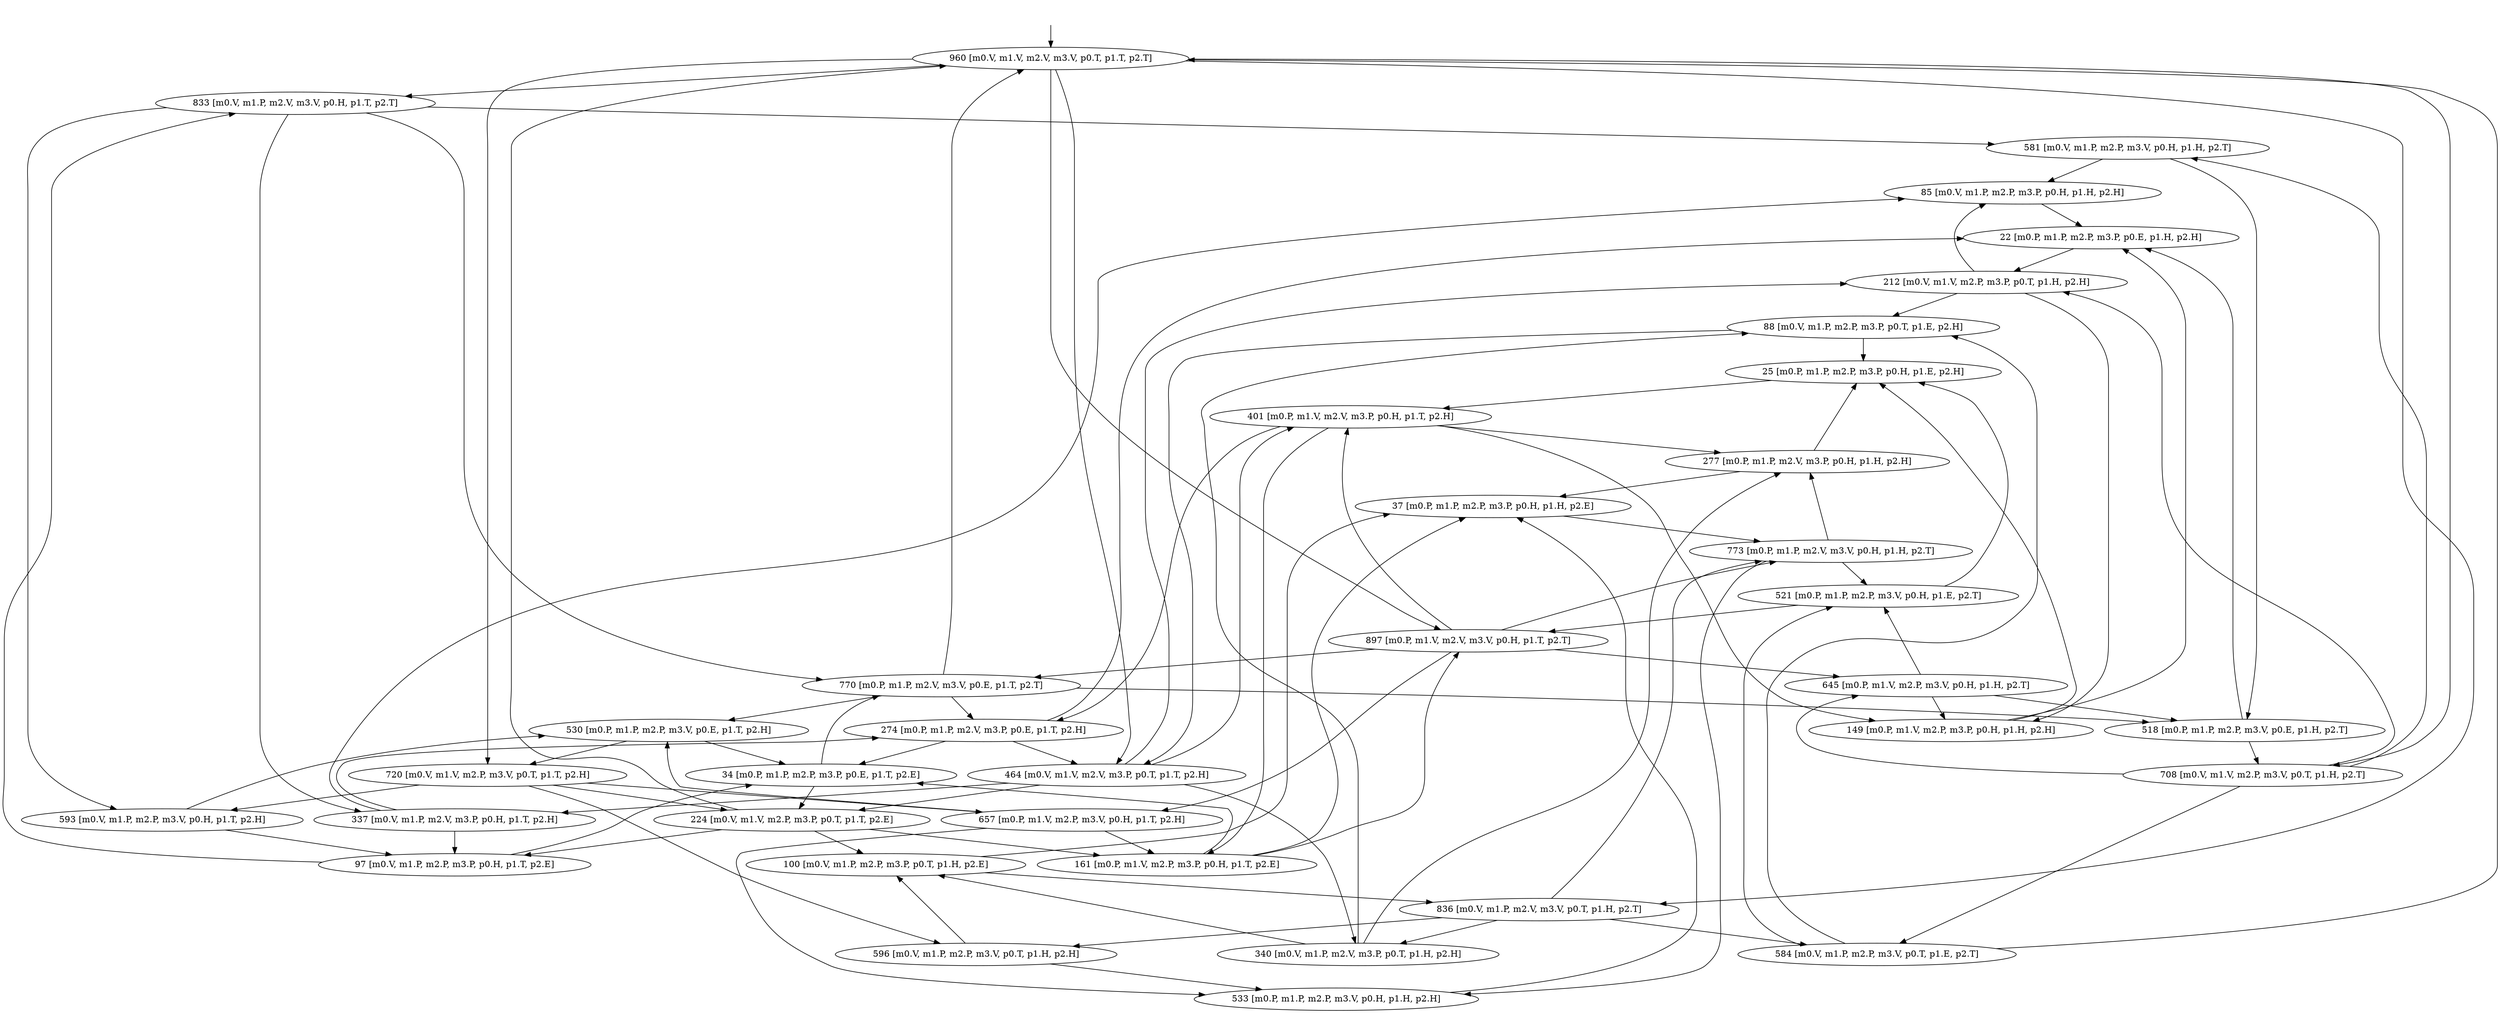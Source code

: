 digraph system {
_960[label="", shape=none ];
_960->960;
85 [label= "85 [m0.V, m1.P, m2.P, m3.P, p0.H, p1.H, p2.H]"];
149 [label= "149 [m0.P, m1.V, m2.P, m3.P, p0.H, p1.H, p2.H]"];
277 [label= "277 [m0.P, m1.P, m2.V, m3.P, p0.H, p1.H, p2.H]"];
533 [label= "533 [m0.P, m1.P, m2.P, m3.V, p0.H, p1.H, p2.H]"];
37 [label= "37 [m0.P, m1.P, m2.P, m3.P, p0.H, p1.H, p2.E]"];
581 [label= "581 [m0.V, m1.P, m2.P, m3.V, p0.H, p1.H, p2.T]"];
645 [label= "645 [m0.P, m1.V, m2.P, m3.V, p0.H, p1.H, p2.T]"];
773 [label= "773 [m0.P, m1.P, m2.V, m3.V, p0.H, p1.H, p2.T]"];
25 [label= "25 [m0.P, m1.P, m2.P, m3.P, p0.H, p1.E, p2.H]"];
521 [label= "521 [m0.P, m1.P, m2.P, m3.V, p0.H, p1.E, p2.T]"];
337 [label= "337 [m0.V, m1.P, m2.V, m3.P, p0.H, p1.T, p2.H]"];
593 [label= "593 [m0.V, m1.P, m2.P, m3.V, p0.H, p1.T, p2.H]"];
401 [label= "401 [m0.P, m1.V, m2.V, m3.P, p0.H, p1.T, p2.H]"];
657 [label= "657 [m0.P, m1.V, m2.P, m3.V, p0.H, p1.T, p2.H]"];
97 [label= "97 [m0.V, m1.P, m2.P, m3.P, p0.H, p1.T, p2.E]"];
161 [label= "161 [m0.P, m1.V, m2.P, m3.P, p0.H, p1.T, p2.E]"];
833 [label= "833 [m0.V, m1.P, m2.V, m3.V, p0.H, p1.T, p2.T]"];
897 [label= "897 [m0.P, m1.V, m2.V, m3.V, p0.H, p1.T, p2.T]"];
22 [label= "22 [m0.P, m1.P, m2.P, m3.P, p0.E, p1.H, p2.H]"];
518 [label= "518 [m0.P, m1.P, m2.P, m3.V, p0.E, p1.H, p2.T]"];
274 [label= "274 [m0.P, m1.P, m2.V, m3.P, p0.E, p1.T, p2.H]"];
530 [label= "530 [m0.P, m1.P, m2.P, m3.V, p0.E, p1.T, p2.H]"];
34 [label= "34 [m0.P, m1.P, m2.P, m3.P, p0.E, p1.T, p2.E]"];
770 [label= "770 [m0.P, m1.P, m2.V, m3.V, p0.E, p1.T, p2.T]"];
212 [label= "212 [m0.V, m1.V, m2.P, m3.P, p0.T, p1.H, p2.H]"];
340 [label= "340 [m0.V, m1.P, m2.V, m3.P, p0.T, p1.H, p2.H]"];
596 [label= "596 [m0.V, m1.P, m2.P, m3.V, p0.T, p1.H, p2.H]"];
100 [label= "100 [m0.V, m1.P, m2.P, m3.P, p0.T, p1.H, p2.E]"];
708 [label= "708 [m0.V, m1.V, m2.P, m3.V, p0.T, p1.H, p2.T]"];
836 [label= "836 [m0.V, m1.P, m2.V, m3.V, p0.T, p1.H, p2.T]"];
88 [label= "88 [m0.V, m1.P, m2.P, m3.P, p0.T, p1.E, p2.H]"];
584 [label= "584 [m0.V, m1.P, m2.P, m3.V, p0.T, p1.E, p2.T]"];
464 [label= "464 [m0.V, m1.V, m2.V, m3.P, p0.T, p1.T, p2.H]"];
720 [label= "720 [m0.V, m1.V, m2.P, m3.V, p0.T, p1.T, p2.H]"];
224 [label= "224 [m0.V, m1.V, m2.P, m3.P, p0.T, p1.T, p2.E]"];
960 [label= "960 [m0.V, m1.V, m2.V, m3.V, p0.T, p1.T, p2.T]"];
277->37 [label= ""];
533->37 [label= ""];
581->85 [label= ""];
645->149 [label= ""];
773->277 [label= ""];
773->533 [label= ""];
37->773 [label= ""];
149->25 [label= ""];
277->25 [label= ""];
645->521 [label= ""];
773->521 [label= ""];
337->85 [label= ""];
401->149 [label= ""];
401->277 [label= ""];
657->533 [label= ""];
161->37 [label= ""];
833->581 [label= ""];
897->645 [label= ""];
897->773 [label= ""];
521->25 [label= ""];
25->401 [label= ""];
521->897 [label= ""];
337->97 [label= ""];
593->97 [label= ""];
401->161 [label= ""];
657->161 [label= ""];
833->337 [label= ""];
833->593 [label= ""];
897->401 [label= ""];
897->657 [label= ""];
97->833 [label= ""];
161->897 [label= ""];
85->22 [label= ""];
149->22 [label= ""];
581->518 [label= ""];
645->518 [label= ""];
337->274 [label= ""];
593->530 [label= ""];
401->274 [label= ""];
657->530 [label= ""];
97->34 [label= ""];
161->34 [label= ""];
833->770 [label= ""];
897->770 [label= ""];
212->85 [label= ""];
212->149 [label= ""];
340->277 [label= ""];
596->533 [label= ""];
100->37 [label= ""];
708->581 [label= ""];
708->645 [label= ""];
836->773 [label= ""];
88->25 [label= ""];
584->521 [label= ""];
464->337 [label= ""];
720->593 [label= ""];
464->401 [label= ""];
720->657 [label= ""];
224->97 [label= ""];
224->161 [label= ""];
960->833 [label= ""];
960->897 [label= ""];
518->22 [label= ""];
274->22 [label= ""];
770->518 [label= ""];
274->34 [label= ""];
530->34 [label= ""];
770->274 [label= ""];
770->530 [label= ""];
34->770 [label= ""];
22->212 [label= ""];
518->708 [label= ""];
274->464 [label= ""];
530->720 [label= ""];
34->224 [label= ""];
770->960 [label= ""];
340->100 [label= ""];
596->100 [label= ""];
708->212 [label= ""];
836->340 [label= ""];
836->596 [label= ""];
100->836 [label= ""];
212->88 [label= ""];
340->88 [label= ""];
708->584 [label= ""];
836->584 [label= ""];
464->212 [label= ""];
464->340 [label= ""];
720->596 [label= ""];
224->100 [label= ""];
960->708 [label= ""];
960->836 [label= ""];
584->88 [label= ""];
88->464 [label= ""];
584->960 [label= ""];
464->224 [label= ""];
720->224 [label= ""];
960->464 [label= ""];
960->720 [label= ""];
224->960 [label= ""];
}
